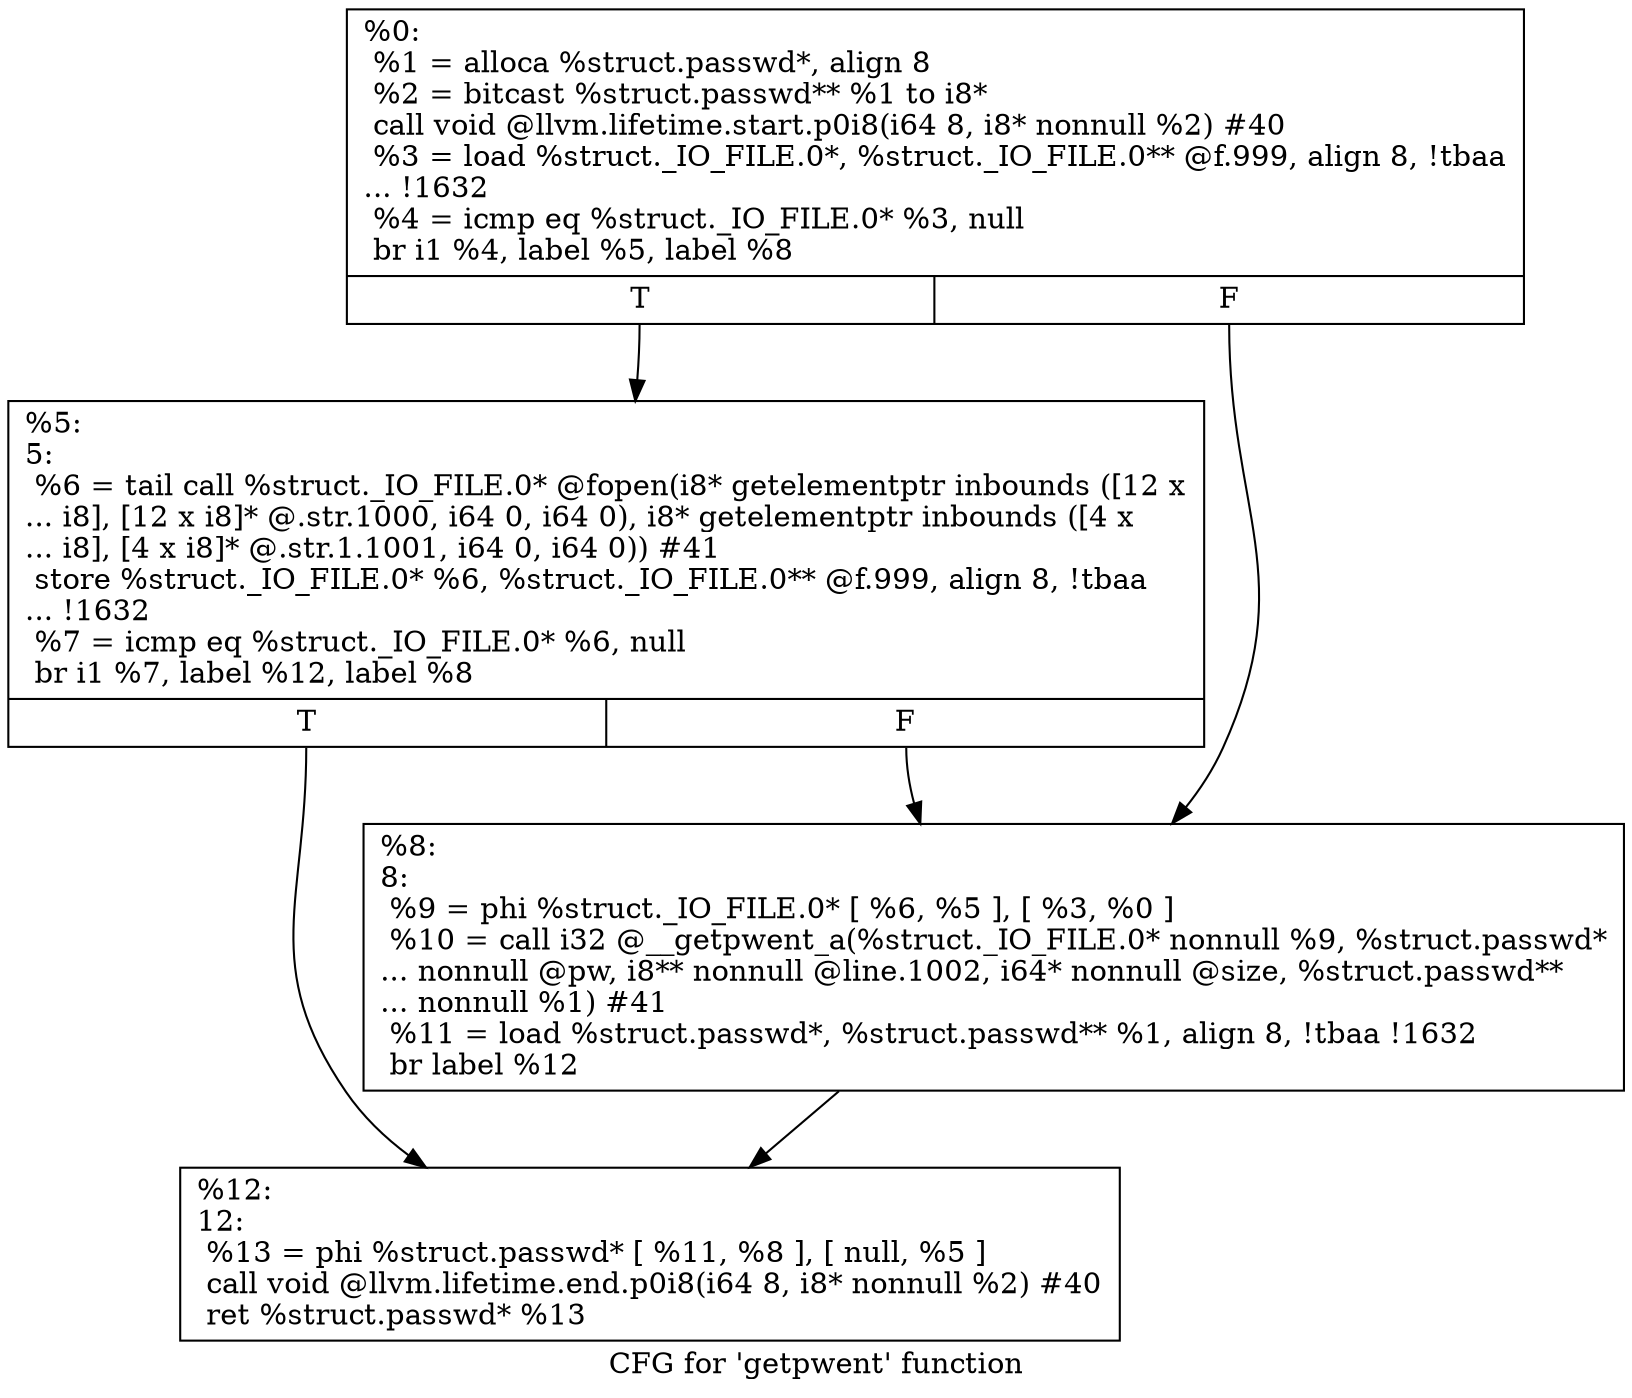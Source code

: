 digraph "CFG for 'getpwent' function" {
	label="CFG for 'getpwent' function";

	Node0x1f84da0 [shape=record,label="{%0:\l  %1 = alloca %struct.passwd*, align 8\l  %2 = bitcast %struct.passwd** %1 to i8*\l  call void @llvm.lifetime.start.p0i8(i64 8, i8* nonnull %2) #40\l  %3 = load %struct._IO_FILE.0*, %struct._IO_FILE.0** @f.999, align 8, !tbaa\l... !1632\l  %4 = icmp eq %struct._IO_FILE.0* %3, null\l  br i1 %4, label %5, label %8\l|{<s0>T|<s1>F}}"];
	Node0x1f84da0:s0 -> Node0x1f84e20;
	Node0x1f84da0:s1 -> Node0x1f84e70;
	Node0x1f84e20 [shape=record,label="{%5:\l5:                                                \l  %6 = tail call %struct._IO_FILE.0* @fopen(i8* getelementptr inbounds ([12 x\l... i8], [12 x i8]* @.str.1000, i64 0, i64 0), i8* getelementptr inbounds ([4 x\l... i8], [4 x i8]* @.str.1.1001, i64 0, i64 0)) #41\l  store %struct._IO_FILE.0* %6, %struct._IO_FILE.0** @f.999, align 8, !tbaa\l... !1632\l  %7 = icmp eq %struct._IO_FILE.0* %6, null\l  br i1 %7, label %12, label %8\l|{<s0>T|<s1>F}}"];
	Node0x1f84e20:s0 -> Node0x1f84ec0;
	Node0x1f84e20:s1 -> Node0x1f84e70;
	Node0x1f84e70 [shape=record,label="{%8:\l8:                                                \l  %9 = phi %struct._IO_FILE.0* [ %6, %5 ], [ %3, %0 ]\l  %10 = call i32 @__getpwent_a(%struct._IO_FILE.0* nonnull %9, %struct.passwd*\l... nonnull @pw, i8** nonnull @line.1002, i64* nonnull @size, %struct.passwd**\l... nonnull %1) #41\l  %11 = load %struct.passwd*, %struct.passwd** %1, align 8, !tbaa !1632\l  br label %12\l}"];
	Node0x1f84e70 -> Node0x1f84ec0;
	Node0x1f84ec0 [shape=record,label="{%12:\l12:                                               \l  %13 = phi %struct.passwd* [ %11, %8 ], [ null, %5 ]\l  call void @llvm.lifetime.end.p0i8(i64 8, i8* nonnull %2) #40\l  ret %struct.passwd* %13\l}"];
}
